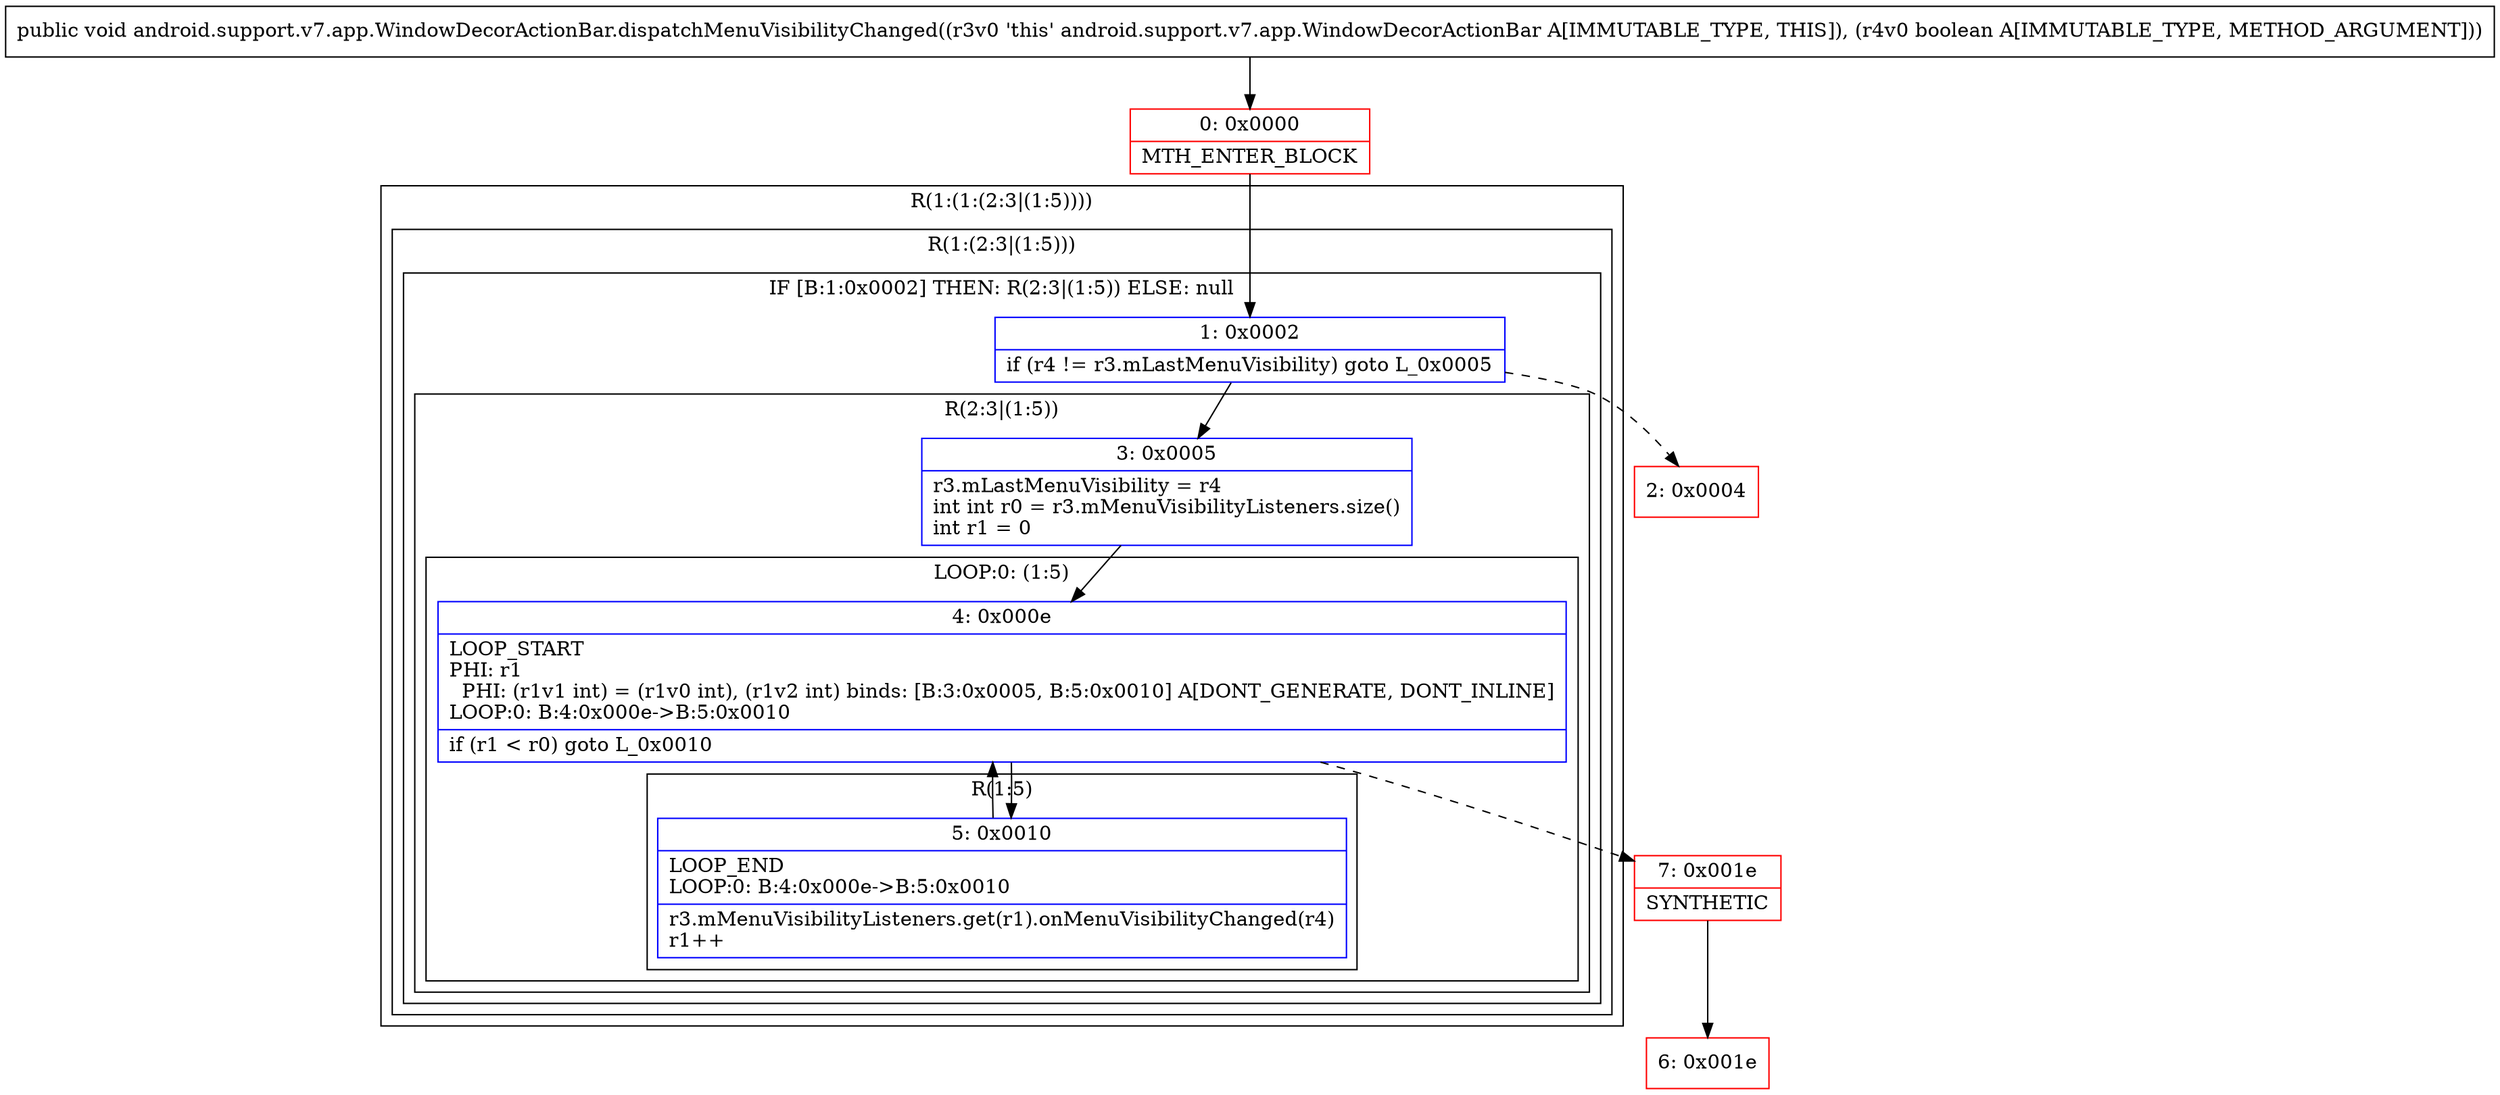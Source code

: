 digraph "CFG forandroid.support.v7.app.WindowDecorActionBar.dispatchMenuVisibilityChanged(Z)V" {
subgraph cluster_Region_1407908288 {
label = "R(1:(1:(2:3|(1:5))))";
node [shape=record,color=blue];
subgraph cluster_Region_1399050154 {
label = "R(1:(2:3|(1:5)))";
node [shape=record,color=blue];
subgraph cluster_IfRegion_1218897351 {
label = "IF [B:1:0x0002] THEN: R(2:3|(1:5)) ELSE: null";
node [shape=record,color=blue];
Node_1 [shape=record,label="{1\:\ 0x0002|if (r4 != r3.mLastMenuVisibility) goto L_0x0005\l}"];
subgraph cluster_Region_1334632173 {
label = "R(2:3|(1:5))";
node [shape=record,color=blue];
Node_3 [shape=record,label="{3\:\ 0x0005|r3.mLastMenuVisibility = r4\lint int r0 = r3.mMenuVisibilityListeners.size()\lint r1 = 0\l}"];
subgraph cluster_LoopRegion_1059337702 {
label = "LOOP:0: (1:5)";
node [shape=record,color=blue];
Node_4 [shape=record,label="{4\:\ 0x000e|LOOP_START\lPHI: r1 \l  PHI: (r1v1 int) = (r1v0 int), (r1v2 int) binds: [B:3:0x0005, B:5:0x0010] A[DONT_GENERATE, DONT_INLINE]\lLOOP:0: B:4:0x000e\-\>B:5:0x0010\l|if (r1 \< r0) goto L_0x0010\l}"];
subgraph cluster_Region_1347172239 {
label = "R(1:5)";
node [shape=record,color=blue];
Node_5 [shape=record,label="{5\:\ 0x0010|LOOP_END\lLOOP:0: B:4:0x000e\-\>B:5:0x0010\l|r3.mMenuVisibilityListeners.get(r1).onMenuVisibilityChanged(r4)\lr1++\l}"];
}
}
}
}
}
}
Node_0 [shape=record,color=red,label="{0\:\ 0x0000|MTH_ENTER_BLOCK\l}"];
Node_2 [shape=record,color=red,label="{2\:\ 0x0004}"];
Node_6 [shape=record,color=red,label="{6\:\ 0x001e}"];
Node_7 [shape=record,color=red,label="{7\:\ 0x001e|SYNTHETIC\l}"];
MethodNode[shape=record,label="{public void android.support.v7.app.WindowDecorActionBar.dispatchMenuVisibilityChanged((r3v0 'this' android.support.v7.app.WindowDecorActionBar A[IMMUTABLE_TYPE, THIS]), (r4v0 boolean A[IMMUTABLE_TYPE, METHOD_ARGUMENT])) }"];
MethodNode -> Node_0;
Node_1 -> Node_2[style=dashed];
Node_1 -> Node_3;
Node_3 -> Node_4;
Node_4 -> Node_5;
Node_4 -> Node_7[style=dashed];
Node_5 -> Node_4;
Node_0 -> Node_1;
Node_7 -> Node_6;
}

